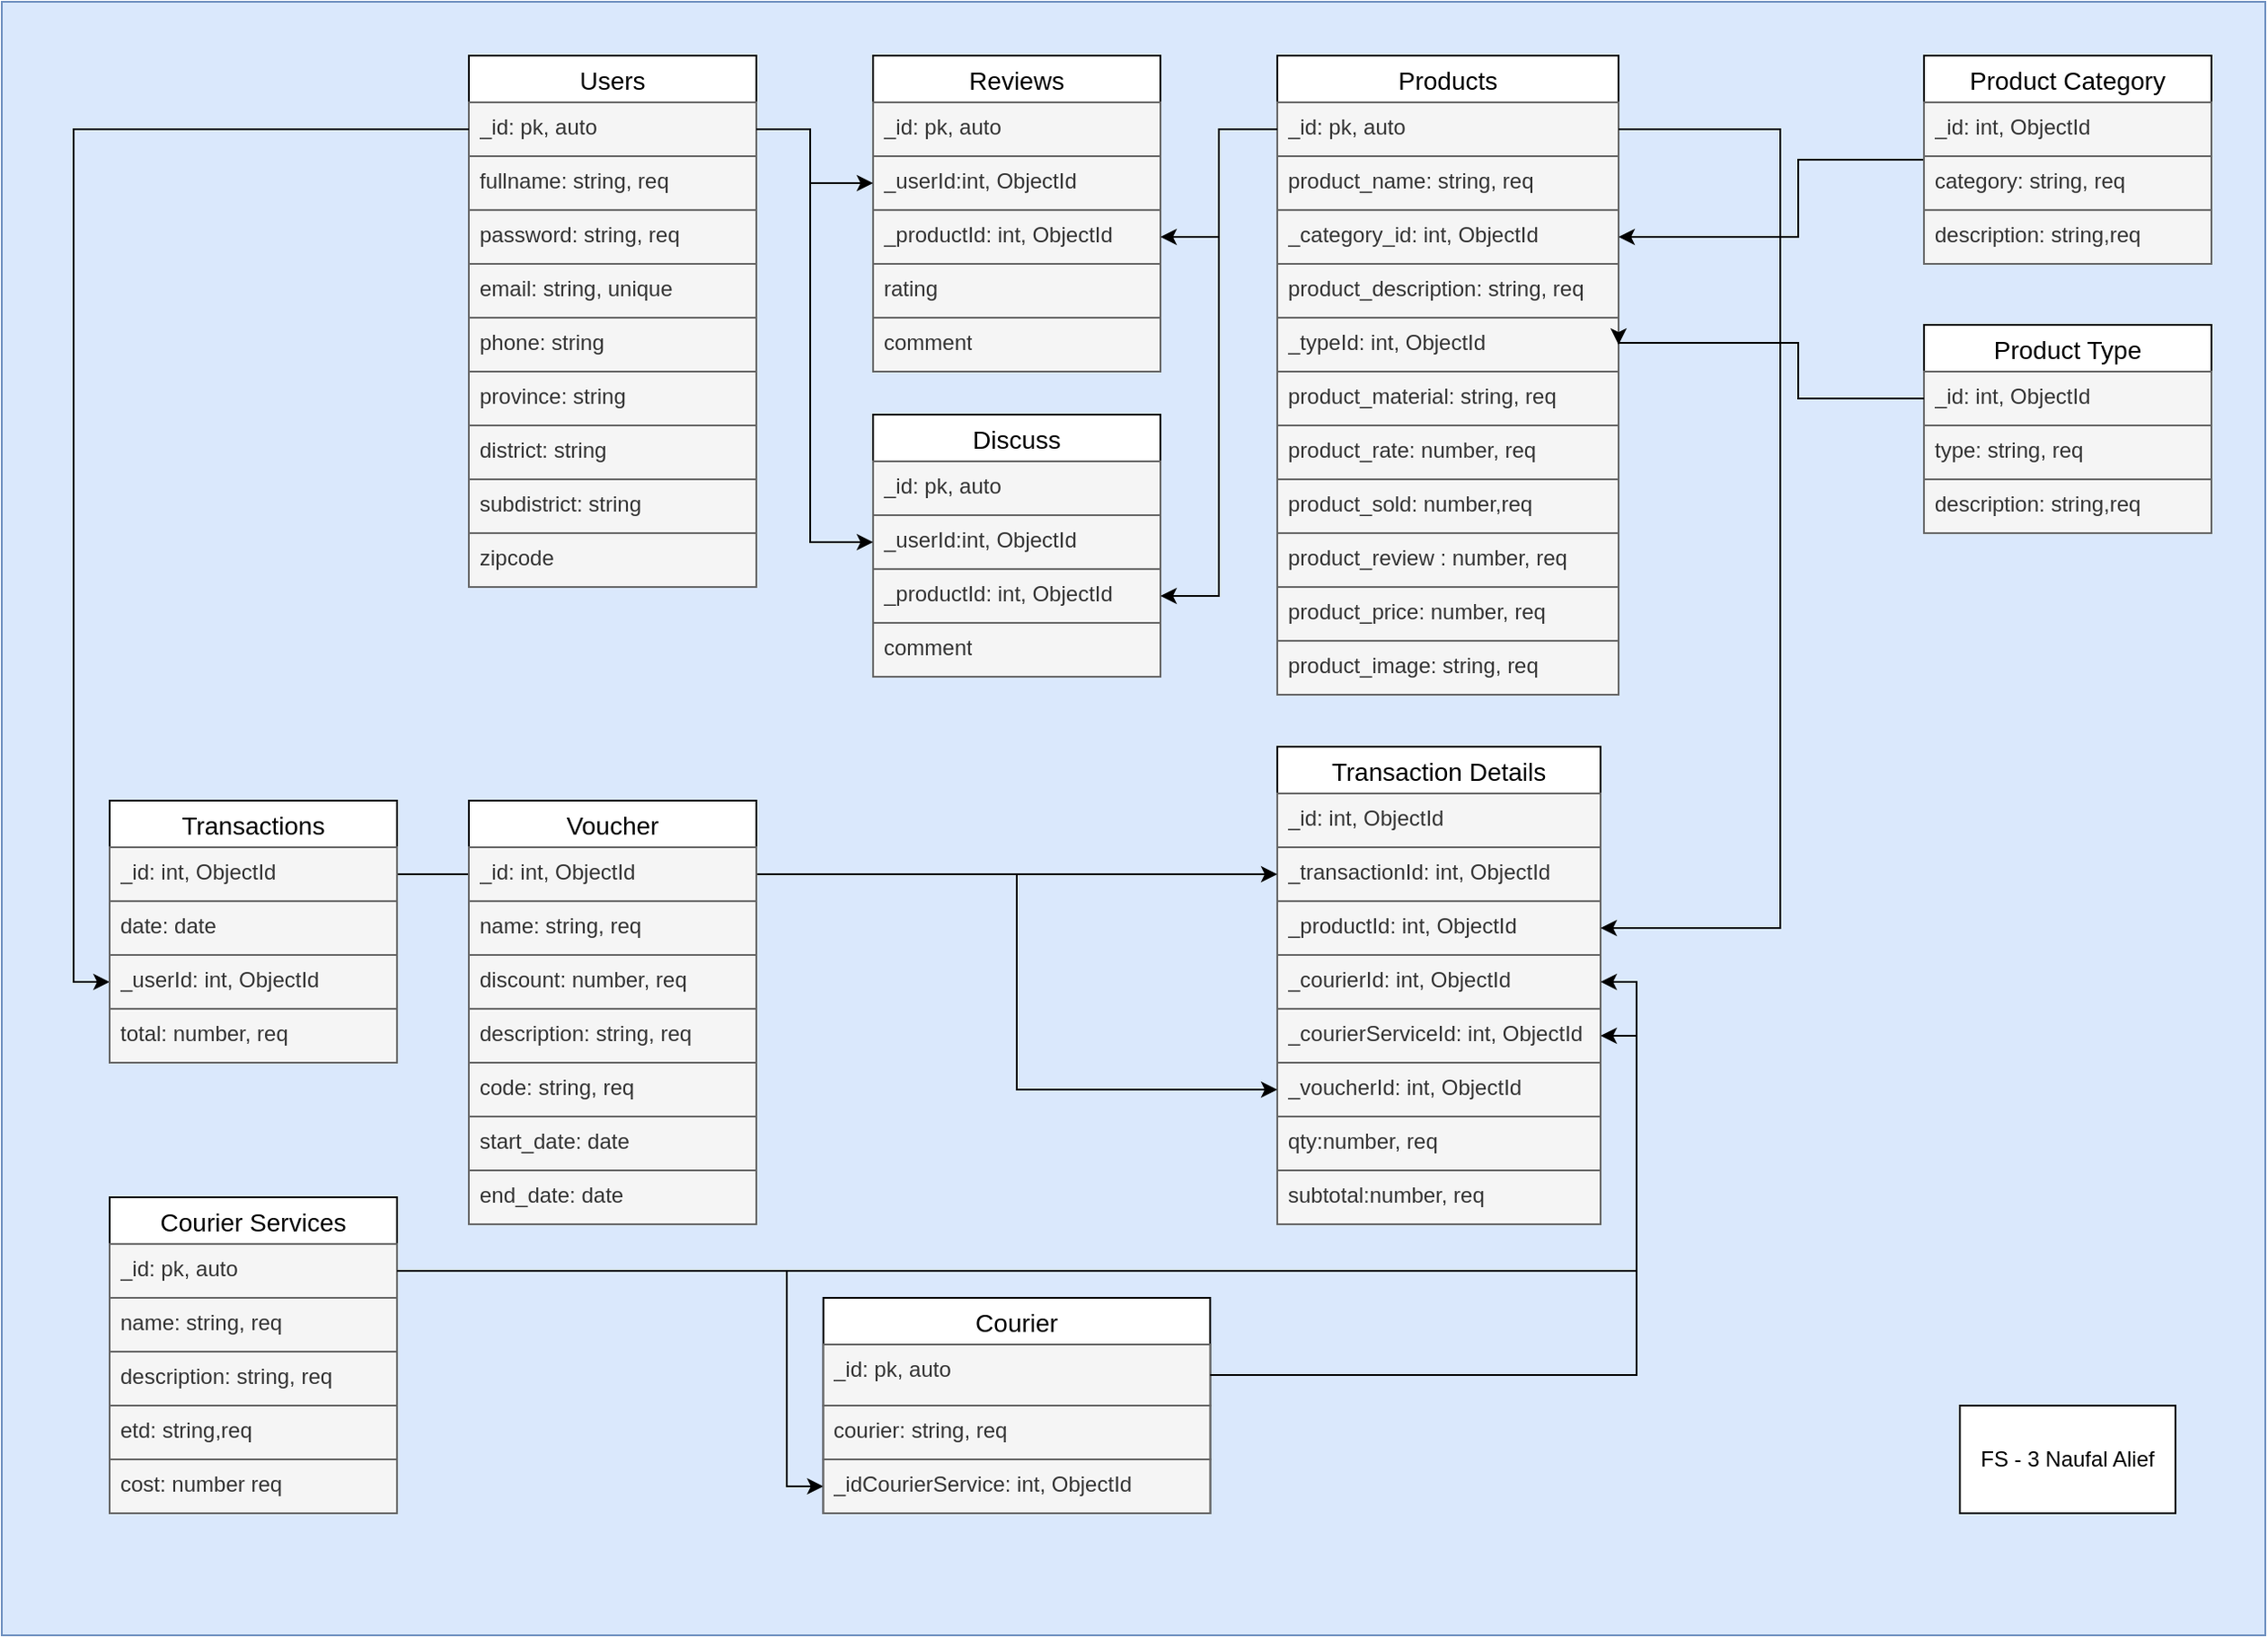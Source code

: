 <mxfile version="22.1.3" type="device">
  <diagram name="Page-1" id="t4lPPtRgDo_9rfqdmDsg">
    <mxGraphModel dx="2218" dy="830" grid="1" gridSize="10" guides="1" tooltips="1" connect="1" arrows="1" fold="1" page="1" pageScale="1" pageWidth="850" pageHeight="1100" math="0" shadow="0">
      <root>
        <mxCell id="0" />
        <mxCell id="1" parent="0" />
        <mxCell id="h_rDjuuO4I_PgZQtsDFV-4" value="" style="rounded=0;whiteSpace=wrap;html=1;fillColor=#dae8fc;strokeColor=#6c8ebf;" parent="1" vertex="1">
          <mxGeometry x="-220" y="10" width="1260" height="910" as="geometry" />
        </mxCell>
        <mxCell id="uAQ3JE1oHATD7uZ8K5fC-1" value="Users" style="swimlane;fontStyle=0;childLayout=stackLayout;horizontal=1;startSize=26;horizontalStack=0;resizeParent=1;resizeParentMax=0;resizeLast=0;collapsible=1;marginBottom=0;align=center;fontSize=14;" parent="1" vertex="1">
          <mxGeometry x="40" y="40" width="160" height="296" as="geometry" />
        </mxCell>
        <mxCell id="uAQ3JE1oHATD7uZ8K5fC-2" value="_id: pk, auto&lt;br&gt;" style="text;strokeColor=#666666;fillColor=#f5f5f5;spacingLeft=4;spacingRight=4;overflow=hidden;rotatable=0;points=[[0,0.5],[1,0.5]];portConstraint=eastwest;fontSize=12;whiteSpace=wrap;html=1;fontColor=#333333;" parent="uAQ3JE1oHATD7uZ8K5fC-1" vertex="1">
          <mxGeometry y="26" width="160" height="30" as="geometry" />
        </mxCell>
        <mxCell id="uAQ3JE1oHATD7uZ8K5fC-3" value="fullname: string, req" style="text;strokeColor=#666666;fillColor=#f5f5f5;spacingLeft=4;spacingRight=4;overflow=hidden;rotatable=0;points=[[0,0.5],[1,0.5]];portConstraint=eastwest;fontSize=12;whiteSpace=wrap;html=1;fontColor=#333333;" parent="uAQ3JE1oHATD7uZ8K5fC-1" vertex="1">
          <mxGeometry y="56" width="160" height="30" as="geometry" />
        </mxCell>
        <mxCell id="uAQ3JE1oHATD7uZ8K5fC-7" value="password: string, req" style="text;strokeColor=#666666;fillColor=#f5f5f5;spacingLeft=4;spacingRight=4;overflow=hidden;rotatable=0;points=[[0,0.5],[1,0.5]];portConstraint=eastwest;fontSize=12;whiteSpace=wrap;html=1;fontColor=#333333;" parent="uAQ3JE1oHATD7uZ8K5fC-1" vertex="1">
          <mxGeometry y="86" width="160" height="30" as="geometry" />
        </mxCell>
        <mxCell id="uAQ3JE1oHATD7uZ8K5fC-5" value="email: string, unique" style="text;strokeColor=#666666;fillColor=#f5f5f5;spacingLeft=4;spacingRight=4;overflow=hidden;rotatable=0;points=[[0,0.5],[1,0.5]];portConstraint=eastwest;fontSize=12;whiteSpace=wrap;html=1;fontColor=#333333;" parent="uAQ3JE1oHATD7uZ8K5fC-1" vertex="1">
          <mxGeometry y="116" width="160" height="30" as="geometry" />
        </mxCell>
        <mxCell id="uAQ3JE1oHATD7uZ8K5fC-6" value="phone: string" style="text;strokeColor=#666666;fillColor=#f5f5f5;spacingLeft=4;spacingRight=4;overflow=hidden;rotatable=0;points=[[0,0.5],[1,0.5]];portConstraint=eastwest;fontSize=12;whiteSpace=wrap;html=1;fontColor=#333333;" parent="uAQ3JE1oHATD7uZ8K5fC-1" vertex="1">
          <mxGeometry y="146" width="160" height="30" as="geometry" />
        </mxCell>
        <mxCell id="uAQ3JE1oHATD7uZ8K5fC-9" value="province: string" style="text;strokeColor=#666666;fillColor=#f5f5f5;spacingLeft=4;spacingRight=4;overflow=hidden;rotatable=0;points=[[0,0.5],[1,0.5]];portConstraint=eastwest;fontSize=12;whiteSpace=wrap;html=1;fontColor=#333333;" parent="uAQ3JE1oHATD7uZ8K5fC-1" vertex="1">
          <mxGeometry y="176" width="160" height="30" as="geometry" />
        </mxCell>
        <mxCell id="uAQ3JE1oHATD7uZ8K5fC-8" value="district: string" style="text;strokeColor=#666666;fillColor=#f5f5f5;spacingLeft=4;spacingRight=4;overflow=hidden;rotatable=0;points=[[0,0.5],[1,0.5]];portConstraint=eastwest;fontSize=12;whiteSpace=wrap;html=1;fontColor=#333333;" parent="uAQ3JE1oHATD7uZ8K5fC-1" vertex="1">
          <mxGeometry y="206" width="160" height="30" as="geometry" />
        </mxCell>
        <mxCell id="uAQ3JE1oHATD7uZ8K5fC-4" value="subdistrict: string" style="text;strokeColor=#666666;fillColor=#f5f5f5;spacingLeft=4;spacingRight=4;overflow=hidden;rotatable=0;points=[[0,0.5],[1,0.5]];portConstraint=eastwest;fontSize=12;whiteSpace=wrap;html=1;fontColor=#333333;" parent="uAQ3JE1oHATD7uZ8K5fC-1" vertex="1">
          <mxGeometry y="236" width="160" height="30" as="geometry" />
        </mxCell>
        <mxCell id="uAQ3JE1oHATD7uZ8K5fC-10" value="zipcode" style="text;strokeColor=#666666;fillColor=#f5f5f5;spacingLeft=4;spacingRight=4;overflow=hidden;rotatable=0;points=[[0,0.5],[1,0.5]];portConstraint=eastwest;fontSize=12;whiteSpace=wrap;html=1;fontColor=#333333;" parent="uAQ3JE1oHATD7uZ8K5fC-1" vertex="1">
          <mxGeometry y="266" width="160" height="30" as="geometry" />
        </mxCell>
        <mxCell id="uAQ3JE1oHATD7uZ8K5fC-11" value="Reviews" style="swimlane;fontStyle=0;childLayout=stackLayout;horizontal=1;startSize=26;horizontalStack=0;resizeParent=1;resizeParentMax=0;resizeLast=0;collapsible=1;marginBottom=0;align=center;fontSize=14;" parent="1" vertex="1">
          <mxGeometry x="265" y="40" width="160" height="176" as="geometry" />
        </mxCell>
        <mxCell id="uAQ3JE1oHATD7uZ8K5fC-12" value="_id: pk, auto" style="text;strokeColor=#666666;fillColor=#f5f5f5;spacingLeft=4;spacingRight=4;overflow=hidden;rotatable=0;points=[[0,0.5],[1,0.5]];portConstraint=eastwest;fontSize=12;whiteSpace=wrap;html=1;fontColor=#333333;" parent="uAQ3JE1oHATD7uZ8K5fC-11" vertex="1">
          <mxGeometry y="26" width="160" height="30" as="geometry" />
        </mxCell>
        <mxCell id="uAQ3JE1oHATD7uZ8K5fC-13" value="_userId:int, ObjectId" style="text;strokeColor=#666666;fillColor=#f5f5f5;spacingLeft=4;spacingRight=4;overflow=hidden;rotatable=0;points=[[0,0.5],[1,0.5]];portConstraint=eastwest;fontSize=12;whiteSpace=wrap;html=1;fontColor=#333333;" parent="uAQ3JE1oHATD7uZ8K5fC-11" vertex="1">
          <mxGeometry y="56" width="160" height="30" as="geometry" />
        </mxCell>
        <mxCell id="uAQ3JE1oHATD7uZ8K5fC-15" value="_productId: int, ObjectId" style="text;strokeColor=#666666;fillColor=#f5f5f5;spacingLeft=4;spacingRight=4;overflow=hidden;rotatable=0;points=[[0,0.5],[1,0.5]];portConstraint=eastwest;fontSize=12;whiteSpace=wrap;html=1;fontColor=#333333;" parent="uAQ3JE1oHATD7uZ8K5fC-11" vertex="1">
          <mxGeometry y="86" width="160" height="30" as="geometry" />
        </mxCell>
        <mxCell id="uAQ3JE1oHATD7uZ8K5fC-14" value="rating" style="text;strokeColor=#666666;fillColor=#f5f5f5;spacingLeft=4;spacingRight=4;overflow=hidden;rotatable=0;points=[[0,0.5],[1,0.5]];portConstraint=eastwest;fontSize=12;whiteSpace=wrap;html=1;fontColor=#333333;" parent="uAQ3JE1oHATD7uZ8K5fC-11" vertex="1">
          <mxGeometry y="116" width="160" height="30" as="geometry" />
        </mxCell>
        <mxCell id="uAQ3JE1oHATD7uZ8K5fC-16" value="comment" style="text;strokeColor=#666666;fillColor=#f5f5f5;spacingLeft=4;spacingRight=4;overflow=hidden;rotatable=0;points=[[0,0.5],[1,0.5]];portConstraint=eastwest;fontSize=12;whiteSpace=wrap;html=1;fontColor=#333333;" parent="uAQ3JE1oHATD7uZ8K5fC-11" vertex="1">
          <mxGeometry y="146" width="160" height="30" as="geometry" />
        </mxCell>
        <mxCell id="uAQ3JE1oHATD7uZ8K5fC-17" style="edgeStyle=orthogonalEdgeStyle;rounded=0;orthogonalLoop=1;jettySize=auto;html=1;entryX=0;entryY=0.5;entryDx=0;entryDy=0;" parent="1" source="uAQ3JE1oHATD7uZ8K5fC-2" target="uAQ3JE1oHATD7uZ8K5fC-13" edge="1">
          <mxGeometry relative="1" as="geometry">
            <Array as="points">
              <mxPoint x="230" y="81" />
              <mxPoint x="230" y="111" />
            </Array>
          </mxGeometry>
        </mxCell>
        <mxCell id="uAQ3JE1oHATD7uZ8K5fC-18" value="Products" style="swimlane;fontStyle=0;childLayout=stackLayout;horizontal=1;startSize=26;horizontalStack=0;resizeParent=1;resizeParentMax=0;resizeLast=0;collapsible=1;marginBottom=0;align=center;fontSize=14;" parent="1" vertex="1">
          <mxGeometry x="490" y="40" width="190" height="356" as="geometry" />
        </mxCell>
        <mxCell id="uAQ3JE1oHATD7uZ8K5fC-19" value="_id: pk, auto&lt;br&gt;" style="text;strokeColor=#666666;fillColor=#f5f5f5;spacingLeft=4;spacingRight=4;overflow=hidden;rotatable=0;points=[[0,0.5],[1,0.5]];portConstraint=eastwest;fontSize=12;whiteSpace=wrap;html=1;fontColor=#333333;" parent="uAQ3JE1oHATD7uZ8K5fC-18" vertex="1">
          <mxGeometry y="26" width="190" height="30" as="geometry" />
        </mxCell>
        <mxCell id="uAQ3JE1oHATD7uZ8K5fC-20" value="product_name: string, req" style="text;strokeColor=#666666;fillColor=#f5f5f5;spacingLeft=4;spacingRight=4;overflow=hidden;rotatable=0;points=[[0,0.5],[1,0.5]];portConstraint=eastwest;fontSize=12;whiteSpace=wrap;html=1;fontColor=#333333;" parent="uAQ3JE1oHATD7uZ8K5fC-18" vertex="1">
          <mxGeometry y="56" width="190" height="30" as="geometry" />
        </mxCell>
        <mxCell id="uAQ3JE1oHATD7uZ8K5fC-21" value="_category_id: int, ObjectId" style="text;strokeColor=#666666;fillColor=#f5f5f5;spacingLeft=4;spacingRight=4;overflow=hidden;rotatable=0;points=[[0,0.5],[1,0.5]];portConstraint=eastwest;fontSize=12;whiteSpace=wrap;html=1;fontColor=#333333;" parent="uAQ3JE1oHATD7uZ8K5fC-18" vertex="1">
          <mxGeometry y="86" width="190" height="30" as="geometry" />
        </mxCell>
        <mxCell id="uAQ3JE1oHATD7uZ8K5fC-22" value="product_description: string, req" style="text;strokeColor=#666666;fillColor=#f5f5f5;spacingLeft=4;spacingRight=4;overflow=hidden;rotatable=0;points=[[0,0.5],[1,0.5]];portConstraint=eastwest;fontSize=12;whiteSpace=wrap;html=1;fontColor=#333333;" parent="uAQ3JE1oHATD7uZ8K5fC-18" vertex="1">
          <mxGeometry y="116" width="190" height="30" as="geometry" />
        </mxCell>
        <mxCell id="uAQ3JE1oHATD7uZ8K5fC-23" value="_typeId: int, ObjectId" style="text;strokeColor=#666666;fillColor=#f5f5f5;spacingLeft=4;spacingRight=4;overflow=hidden;rotatable=0;points=[[0,0.5],[1,0.5]];portConstraint=eastwest;fontSize=12;whiteSpace=wrap;html=1;fontColor=#333333;" parent="uAQ3JE1oHATD7uZ8K5fC-18" vertex="1">
          <mxGeometry y="146" width="190" height="30" as="geometry" />
        </mxCell>
        <mxCell id="uAQ3JE1oHATD7uZ8K5fC-24" value="product_material: string, req" style="text;strokeColor=#666666;fillColor=#f5f5f5;spacingLeft=4;spacingRight=4;overflow=hidden;rotatable=0;points=[[0,0.5],[1,0.5]];portConstraint=eastwest;fontSize=12;whiteSpace=wrap;html=1;fontColor=#333333;" parent="uAQ3JE1oHATD7uZ8K5fC-18" vertex="1">
          <mxGeometry y="176" width="190" height="30" as="geometry" />
        </mxCell>
        <mxCell id="uAQ3JE1oHATD7uZ8K5fC-25" value="product_rate: number, req" style="text;strokeColor=#666666;fillColor=#f5f5f5;spacingLeft=4;spacingRight=4;overflow=hidden;rotatable=0;points=[[0,0.5],[1,0.5]];portConstraint=eastwest;fontSize=12;whiteSpace=wrap;html=1;fontColor=#333333;" parent="uAQ3JE1oHATD7uZ8K5fC-18" vertex="1">
          <mxGeometry y="206" width="190" height="30" as="geometry" />
        </mxCell>
        <mxCell id="uAQ3JE1oHATD7uZ8K5fC-26" value="product_sold: number,req" style="text;strokeColor=#666666;fillColor=#f5f5f5;spacingLeft=4;spacingRight=4;overflow=hidden;rotatable=0;points=[[0,0.5],[1,0.5]];portConstraint=eastwest;fontSize=12;whiteSpace=wrap;html=1;fontColor=#333333;" parent="uAQ3JE1oHATD7uZ8K5fC-18" vertex="1">
          <mxGeometry y="236" width="190" height="30" as="geometry" />
        </mxCell>
        <mxCell id="uAQ3JE1oHATD7uZ8K5fC-27" value="product_review : number, req" style="text;strokeColor=#666666;fillColor=#f5f5f5;spacingLeft=4;spacingRight=4;overflow=hidden;rotatable=0;points=[[0,0.5],[1,0.5]];portConstraint=eastwest;fontSize=12;whiteSpace=wrap;html=1;fontColor=#333333;" parent="uAQ3JE1oHATD7uZ8K5fC-18" vertex="1">
          <mxGeometry y="266" width="190" height="30" as="geometry" />
        </mxCell>
        <mxCell id="uAQ3JE1oHATD7uZ8K5fC-30" value="product_price: number, req" style="text;strokeColor=#666666;fillColor=#f5f5f5;spacingLeft=4;spacingRight=4;overflow=hidden;rotatable=0;points=[[0,0.5],[1,0.5]];portConstraint=eastwest;fontSize=12;whiteSpace=wrap;html=1;fontColor=#333333;" parent="uAQ3JE1oHATD7uZ8K5fC-18" vertex="1">
          <mxGeometry y="296" width="190" height="30" as="geometry" />
        </mxCell>
        <mxCell id="uAQ3JE1oHATD7uZ8K5fC-29" value="product_image: string, req" style="text;strokeColor=#666666;fillColor=#f5f5f5;spacingLeft=4;spacingRight=4;overflow=hidden;rotatable=0;points=[[0,0.5],[1,0.5]];portConstraint=eastwest;fontSize=12;whiteSpace=wrap;html=1;fontColor=#333333;" parent="uAQ3JE1oHATD7uZ8K5fC-18" vertex="1">
          <mxGeometry y="326" width="190" height="30" as="geometry" />
        </mxCell>
        <mxCell id="uAQ3JE1oHATD7uZ8K5fC-31" style="edgeStyle=orthogonalEdgeStyle;rounded=0;orthogonalLoop=1;jettySize=auto;html=1;entryX=1;entryY=0.5;entryDx=0;entryDy=0;" parent="1" source="uAQ3JE1oHATD7uZ8K5fC-19" target="uAQ3JE1oHATD7uZ8K5fC-15" edge="1">
          <mxGeometry relative="1" as="geometry" />
        </mxCell>
        <mxCell id="uAQ3JE1oHATD7uZ8K5fC-32" value="Product Type" style="swimlane;fontStyle=0;childLayout=stackLayout;horizontal=1;startSize=26;horizontalStack=0;resizeParent=1;resizeParentMax=0;resizeLast=0;collapsible=1;marginBottom=0;align=center;fontSize=14;" parent="1" vertex="1">
          <mxGeometry x="850" y="190" width="160" height="116" as="geometry" />
        </mxCell>
        <mxCell id="uAQ3JE1oHATD7uZ8K5fC-33" value="_id: int, ObjectId" style="text;strokeColor=#666666;fillColor=#f5f5f5;spacingLeft=4;spacingRight=4;overflow=hidden;rotatable=0;points=[[0,0.5],[1,0.5]];portConstraint=eastwest;fontSize=12;whiteSpace=wrap;html=1;fontColor=#333333;" parent="uAQ3JE1oHATD7uZ8K5fC-32" vertex="1">
          <mxGeometry y="26" width="160" height="30" as="geometry" />
        </mxCell>
        <mxCell id="uAQ3JE1oHATD7uZ8K5fC-34" value="type: string, req" style="text;strokeColor=#666666;fillColor=#f5f5f5;spacingLeft=4;spacingRight=4;overflow=hidden;rotatable=0;points=[[0,0.5],[1,0.5]];portConstraint=eastwest;fontSize=12;whiteSpace=wrap;html=1;fontColor=#333333;" parent="uAQ3JE1oHATD7uZ8K5fC-32" vertex="1">
          <mxGeometry y="56" width="160" height="30" as="geometry" />
        </mxCell>
        <mxCell id="uAQ3JE1oHATD7uZ8K5fC-35" value="description: string,req" style="text;strokeColor=#666666;fillColor=#f5f5f5;spacingLeft=4;spacingRight=4;overflow=hidden;rotatable=0;points=[[0,0.5],[1,0.5]];portConstraint=eastwest;fontSize=12;whiteSpace=wrap;html=1;fontColor=#333333;" parent="uAQ3JE1oHATD7uZ8K5fC-32" vertex="1">
          <mxGeometry y="86" width="160" height="30" as="geometry" />
        </mxCell>
        <mxCell id="uAQ3JE1oHATD7uZ8K5fC-36" style="edgeStyle=orthogonalEdgeStyle;rounded=0;orthogonalLoop=1;jettySize=auto;html=1;entryX=1;entryY=0.5;entryDx=0;entryDy=0;" parent="1" source="uAQ3JE1oHATD7uZ8K5fC-33" target="uAQ3JE1oHATD7uZ8K5fC-23" edge="1">
          <mxGeometry relative="1" as="geometry">
            <Array as="points">
              <mxPoint x="780" y="231" />
              <mxPoint x="780" y="200" />
              <mxPoint x="680" y="200" />
            </Array>
          </mxGeometry>
        </mxCell>
        <mxCell id="uAQ3JE1oHATD7uZ8K5fC-41" style="edgeStyle=orthogonalEdgeStyle;rounded=0;orthogonalLoop=1;jettySize=auto;html=1;entryX=1;entryY=0.5;entryDx=0;entryDy=0;" parent="1" source="uAQ3JE1oHATD7uZ8K5fC-37" target="uAQ3JE1oHATD7uZ8K5fC-21" edge="1">
          <mxGeometry relative="1" as="geometry">
            <Array as="points">
              <mxPoint x="780" y="98" />
              <mxPoint x="780" y="141" />
            </Array>
          </mxGeometry>
        </mxCell>
        <mxCell id="uAQ3JE1oHATD7uZ8K5fC-37" value="Product Category" style="swimlane;fontStyle=0;childLayout=stackLayout;horizontal=1;startSize=26;horizontalStack=0;resizeParent=1;resizeParentMax=0;resizeLast=0;collapsible=1;marginBottom=0;align=center;fontSize=14;" parent="1" vertex="1">
          <mxGeometry x="850" y="40" width="160" height="116" as="geometry" />
        </mxCell>
        <mxCell id="uAQ3JE1oHATD7uZ8K5fC-38" value="_id: int, ObjectId" style="text;strokeColor=#666666;fillColor=#f5f5f5;spacingLeft=4;spacingRight=4;overflow=hidden;rotatable=0;points=[[0,0.5],[1,0.5]];portConstraint=eastwest;fontSize=12;whiteSpace=wrap;html=1;fontColor=#333333;" parent="uAQ3JE1oHATD7uZ8K5fC-37" vertex="1">
          <mxGeometry y="26" width="160" height="30" as="geometry" />
        </mxCell>
        <mxCell id="uAQ3JE1oHATD7uZ8K5fC-39" value="category: string, req" style="text;strokeColor=#666666;fillColor=#f5f5f5;spacingLeft=4;spacingRight=4;overflow=hidden;rotatable=0;points=[[0,0.5],[1,0.5]];portConstraint=eastwest;fontSize=12;whiteSpace=wrap;html=1;fontColor=#333333;" parent="uAQ3JE1oHATD7uZ8K5fC-37" vertex="1">
          <mxGeometry y="56" width="160" height="30" as="geometry" />
        </mxCell>
        <mxCell id="uAQ3JE1oHATD7uZ8K5fC-40" value="description: string,req" style="text;strokeColor=#666666;fillColor=#f5f5f5;spacingLeft=4;spacingRight=4;overflow=hidden;rotatable=0;points=[[0,0.5],[1,0.5]];portConstraint=eastwest;fontSize=12;whiteSpace=wrap;html=1;fontColor=#333333;" parent="uAQ3JE1oHATD7uZ8K5fC-37" vertex="1">
          <mxGeometry y="86" width="160" height="30" as="geometry" />
        </mxCell>
        <mxCell id="uAQ3JE1oHATD7uZ8K5fC-42" value="Discuss" style="swimlane;fontStyle=0;childLayout=stackLayout;horizontal=1;startSize=26;horizontalStack=0;resizeParent=1;resizeParentMax=0;resizeLast=0;collapsible=1;marginBottom=0;align=center;fontSize=14;" parent="1" vertex="1">
          <mxGeometry x="265" y="240" width="160" height="146" as="geometry" />
        </mxCell>
        <mxCell id="uAQ3JE1oHATD7uZ8K5fC-43" value="_id: pk, auto" style="text;strokeColor=#666666;fillColor=#f5f5f5;spacingLeft=4;spacingRight=4;overflow=hidden;rotatable=0;points=[[0,0.5],[1,0.5]];portConstraint=eastwest;fontSize=12;whiteSpace=wrap;html=1;fontColor=#333333;" parent="uAQ3JE1oHATD7uZ8K5fC-42" vertex="1">
          <mxGeometry y="26" width="160" height="30" as="geometry" />
        </mxCell>
        <mxCell id="uAQ3JE1oHATD7uZ8K5fC-44" value="_userId:int, ObjectId" style="text;strokeColor=#666666;fillColor=#f5f5f5;spacingLeft=4;spacingRight=4;overflow=hidden;rotatable=0;points=[[0,0.5],[1,0.5]];portConstraint=eastwest;fontSize=12;whiteSpace=wrap;html=1;fontColor=#333333;" parent="uAQ3JE1oHATD7uZ8K5fC-42" vertex="1">
          <mxGeometry y="56" width="160" height="30" as="geometry" />
        </mxCell>
        <mxCell id="uAQ3JE1oHATD7uZ8K5fC-45" value="_productId: int, ObjectId" style="text;strokeColor=#666666;fillColor=#f5f5f5;spacingLeft=4;spacingRight=4;overflow=hidden;rotatable=0;points=[[0,0.5],[1,0.5]];portConstraint=eastwest;fontSize=12;whiteSpace=wrap;html=1;fontColor=#333333;" parent="uAQ3JE1oHATD7uZ8K5fC-42" vertex="1">
          <mxGeometry y="86" width="160" height="30" as="geometry" />
        </mxCell>
        <mxCell id="uAQ3JE1oHATD7uZ8K5fC-47" value="comment" style="text;strokeColor=#666666;fillColor=#f5f5f5;spacingLeft=4;spacingRight=4;overflow=hidden;rotatable=0;points=[[0,0.5],[1,0.5]];portConstraint=eastwest;fontSize=12;whiteSpace=wrap;html=1;fontColor=#333333;" parent="uAQ3JE1oHATD7uZ8K5fC-42" vertex="1">
          <mxGeometry y="116" width="160" height="30" as="geometry" />
        </mxCell>
        <mxCell id="uAQ3JE1oHATD7uZ8K5fC-48" style="edgeStyle=orthogonalEdgeStyle;rounded=0;orthogonalLoop=1;jettySize=auto;html=1;entryX=1;entryY=0.5;entryDx=0;entryDy=0;" parent="1" source="uAQ3JE1oHATD7uZ8K5fC-19" target="uAQ3JE1oHATD7uZ8K5fC-45" edge="1">
          <mxGeometry relative="1" as="geometry" />
        </mxCell>
        <mxCell id="uAQ3JE1oHATD7uZ8K5fC-49" style="edgeStyle=orthogonalEdgeStyle;rounded=0;orthogonalLoop=1;jettySize=auto;html=1;entryX=0;entryY=0.5;entryDx=0;entryDy=0;" parent="1" source="uAQ3JE1oHATD7uZ8K5fC-2" target="uAQ3JE1oHATD7uZ8K5fC-44" edge="1">
          <mxGeometry relative="1" as="geometry">
            <Array as="points">
              <mxPoint x="230" y="81" />
              <mxPoint x="230" y="311" />
            </Array>
          </mxGeometry>
        </mxCell>
        <mxCell id="uAQ3JE1oHATD7uZ8K5fC-55" value="Courier Services" style="swimlane;fontStyle=0;childLayout=stackLayout;horizontal=1;startSize=26;horizontalStack=0;resizeParent=1;resizeParentMax=0;resizeLast=0;collapsible=1;marginBottom=0;align=center;fontSize=14;" parent="1" vertex="1">
          <mxGeometry x="-160" y="676" width="160" height="176" as="geometry" />
        </mxCell>
        <mxCell id="uAQ3JE1oHATD7uZ8K5fC-56" value="_id: pk, auto" style="text;strokeColor=#666666;fillColor=#f5f5f5;spacingLeft=4;spacingRight=4;overflow=hidden;rotatable=0;points=[[0,0.5],[1,0.5]];portConstraint=eastwest;fontSize=12;whiteSpace=wrap;html=1;fontColor=#333333;" parent="uAQ3JE1oHATD7uZ8K5fC-55" vertex="1">
          <mxGeometry y="26" width="160" height="30" as="geometry" />
        </mxCell>
        <mxCell id="uAQ3JE1oHATD7uZ8K5fC-57" value="name: string, req" style="text;strokeColor=#666666;fillColor=#f5f5f5;spacingLeft=4;spacingRight=4;overflow=hidden;rotatable=0;points=[[0,0.5],[1,0.5]];portConstraint=eastwest;fontSize=12;whiteSpace=wrap;html=1;fontColor=#333333;" parent="uAQ3JE1oHATD7uZ8K5fC-55" vertex="1">
          <mxGeometry y="56" width="160" height="30" as="geometry" />
        </mxCell>
        <mxCell id="uAQ3JE1oHATD7uZ8K5fC-58" value="description: string, req" style="text;strokeColor=#666666;fillColor=#f5f5f5;spacingLeft=4;spacingRight=4;overflow=hidden;rotatable=0;points=[[0,0.5],[1,0.5]];portConstraint=eastwest;fontSize=12;whiteSpace=wrap;html=1;fontColor=#333333;" parent="uAQ3JE1oHATD7uZ8K5fC-55" vertex="1">
          <mxGeometry y="86" width="160" height="30" as="geometry" />
        </mxCell>
        <mxCell id="uAQ3JE1oHATD7uZ8K5fC-60" value="etd: string,req" style="text;strokeColor=#666666;fillColor=#f5f5f5;spacingLeft=4;spacingRight=4;overflow=hidden;rotatable=0;points=[[0,0.5],[1,0.5]];portConstraint=eastwest;fontSize=12;whiteSpace=wrap;html=1;fontColor=#333333;" parent="uAQ3JE1oHATD7uZ8K5fC-55" vertex="1">
          <mxGeometry y="116" width="160" height="30" as="geometry" />
        </mxCell>
        <mxCell id="uAQ3JE1oHATD7uZ8K5fC-59" value="cost: number req" style="text;strokeColor=#666666;fillColor=#f5f5f5;spacingLeft=4;spacingRight=4;overflow=hidden;rotatable=0;points=[[0,0.5],[1,0.5]];portConstraint=eastwest;fontSize=12;whiteSpace=wrap;html=1;fontColor=#333333;" parent="uAQ3JE1oHATD7uZ8K5fC-55" vertex="1">
          <mxGeometry y="146" width="160" height="30" as="geometry" />
        </mxCell>
        <mxCell id="uAQ3JE1oHATD7uZ8K5fC-61" style="edgeStyle=orthogonalEdgeStyle;rounded=0;orthogonalLoop=1;jettySize=auto;html=1;" parent="1" source="uAQ3JE1oHATD7uZ8K5fC-56" target="uAQ3JE1oHATD7uZ8K5fC-53" edge="1">
          <mxGeometry relative="1" as="geometry">
            <Array as="points">
              <mxPoint x="217" y="717" />
              <mxPoint x="217" y="837" />
            </Array>
          </mxGeometry>
        </mxCell>
        <mxCell id="uAQ3JE1oHATD7uZ8K5fC-66" value="Transaction Details" style="swimlane;fontStyle=0;childLayout=stackLayout;horizontal=1;startSize=26;horizontalStack=0;resizeParent=1;resizeParentMax=0;resizeLast=0;collapsible=1;marginBottom=0;align=center;fontSize=14;" parent="1" vertex="1">
          <mxGeometry x="490" y="425" width="180" height="266" as="geometry" />
        </mxCell>
        <mxCell id="uAQ3JE1oHATD7uZ8K5fC-67" value="_id: int, ObjectId" style="text;strokeColor=#666666;fillColor=#f5f5f5;spacingLeft=4;spacingRight=4;overflow=hidden;rotatable=0;points=[[0,0.5],[1,0.5]];portConstraint=eastwest;fontSize=12;whiteSpace=wrap;html=1;fontColor=#333333;" parent="uAQ3JE1oHATD7uZ8K5fC-66" vertex="1">
          <mxGeometry y="26" width="180" height="30" as="geometry" />
        </mxCell>
        <mxCell id="uAQ3JE1oHATD7uZ8K5fC-68" value="_transactionId: int, ObjectId" style="text;strokeColor=#666666;fillColor=#f5f5f5;spacingLeft=4;spacingRight=4;overflow=hidden;rotatable=0;points=[[0,0.5],[1,0.5]];portConstraint=eastwest;fontSize=12;whiteSpace=wrap;html=1;fontColor=#333333;" parent="uAQ3JE1oHATD7uZ8K5fC-66" vertex="1">
          <mxGeometry y="56" width="180" height="30" as="geometry" />
        </mxCell>
        <mxCell id="uAQ3JE1oHATD7uZ8K5fC-69" value="_productId: int, ObjectId" style="text;strokeColor=#666666;fillColor=#f5f5f5;spacingLeft=4;spacingRight=4;overflow=hidden;rotatable=0;points=[[0,0.5],[1,0.5]];portConstraint=eastwest;fontSize=12;whiteSpace=wrap;html=1;fontColor=#333333;" parent="uAQ3JE1oHATD7uZ8K5fC-66" vertex="1">
          <mxGeometry y="86" width="180" height="30" as="geometry" />
        </mxCell>
        <mxCell id="uAQ3JE1oHATD7uZ8K5fC-71" value="_courierId: int, ObjectId" style="text;strokeColor=#666666;fillColor=#f5f5f5;spacingLeft=4;spacingRight=4;overflow=hidden;rotatable=0;points=[[0,0.5],[1,0.5]];portConstraint=eastwest;fontSize=12;whiteSpace=wrap;html=1;fontColor=#333333;" parent="uAQ3JE1oHATD7uZ8K5fC-66" vertex="1">
          <mxGeometry y="116" width="180" height="30" as="geometry" />
        </mxCell>
        <mxCell id="uAQ3JE1oHATD7uZ8K5fC-77" value="_courierServiceId: int, ObjectId" style="text;strokeColor=#666666;fillColor=#f5f5f5;spacingLeft=4;spacingRight=4;overflow=hidden;rotatable=0;points=[[0,0.5],[1,0.5]];portConstraint=eastwest;fontSize=12;whiteSpace=wrap;html=1;fontColor=#333333;" parent="uAQ3JE1oHATD7uZ8K5fC-66" vertex="1">
          <mxGeometry y="146" width="180" height="30" as="geometry" />
        </mxCell>
        <mxCell id="Mzy50ePfFdm19m5pvFvc-16" value="_voucherId: int, ObjectId" style="text;strokeColor=#666666;fillColor=#f5f5f5;spacingLeft=4;spacingRight=4;overflow=hidden;rotatable=0;points=[[0,0.5],[1,0.5]];portConstraint=eastwest;fontSize=12;whiteSpace=wrap;html=1;fontColor=#333333;" parent="uAQ3JE1oHATD7uZ8K5fC-66" vertex="1">
          <mxGeometry y="176" width="180" height="30" as="geometry" />
        </mxCell>
        <mxCell id="h_rDjuuO4I_PgZQtsDFV-1" value="qty:number, req" style="text;strokeColor=#666666;fillColor=#f5f5f5;spacingLeft=4;spacingRight=4;overflow=hidden;rotatable=0;points=[[0,0.5],[1,0.5]];portConstraint=eastwest;fontSize=12;whiteSpace=wrap;html=1;fontColor=#333333;" parent="uAQ3JE1oHATD7uZ8K5fC-66" vertex="1">
          <mxGeometry y="206" width="180" height="30" as="geometry" />
        </mxCell>
        <mxCell id="h_rDjuuO4I_PgZQtsDFV-2" value="subtotal:number, req" style="text;strokeColor=#666666;fillColor=#f5f5f5;spacingLeft=4;spacingRight=4;overflow=hidden;rotatable=0;points=[[0,0.5],[1,0.5]];portConstraint=eastwest;fontSize=12;whiteSpace=wrap;html=1;fontColor=#333333;" parent="uAQ3JE1oHATD7uZ8K5fC-66" vertex="1">
          <mxGeometry y="236" width="180" height="30" as="geometry" />
        </mxCell>
        <mxCell id="h_rDjuuO4I_PgZQtsDFV-5" value="FS - 3 Naufal Alief" style="rounded=0;whiteSpace=wrap;html=1;" parent="1" vertex="1">
          <mxGeometry x="870" y="792" width="120" height="60" as="geometry" />
        </mxCell>
        <mxCell id="uAQ3JE1oHATD7uZ8K5fC-50" value="Courier" style="swimlane;fontStyle=0;childLayout=stackLayout;horizontal=1;startSize=26;horizontalStack=0;resizeParent=1;resizeParentMax=0;resizeLast=0;collapsible=1;marginBottom=0;align=center;fontSize=14;" parent="1" vertex="1">
          <mxGeometry x="237.34" y="732" width="215.33" height="120" as="geometry" />
        </mxCell>
        <mxCell id="uAQ3JE1oHATD7uZ8K5fC-51" value="_id: pk, auto" style="text;strokeColor=#666666;fillColor=#f5f5f5;spacingLeft=4;spacingRight=4;overflow=hidden;rotatable=0;points=[[0,0.5],[1,0.5]];portConstraint=eastwest;fontSize=12;whiteSpace=wrap;html=1;fontColor=#333333;" parent="uAQ3JE1oHATD7uZ8K5fC-50" vertex="1">
          <mxGeometry y="26" width="215.33" height="34" as="geometry" />
        </mxCell>
        <mxCell id="uAQ3JE1oHATD7uZ8K5fC-52" value="courier: string, req" style="text;strokeColor=#666666;fillColor=#f5f5f5;spacingLeft=4;spacingRight=4;overflow=hidden;rotatable=0;points=[[0,0.5],[1,0.5]];portConstraint=eastwest;fontSize=12;whiteSpace=wrap;html=1;fontColor=#333333;" parent="uAQ3JE1oHATD7uZ8K5fC-50" vertex="1">
          <mxGeometry y="60" width="215.33" height="30" as="geometry" />
        </mxCell>
        <mxCell id="uAQ3JE1oHATD7uZ8K5fC-53" value="_idCourierService: int, ObjectId" style="text;strokeColor=#666666;fillColor=#f5f5f5;spacingLeft=4;spacingRight=4;overflow=hidden;rotatable=0;points=[[0,0.5],[1,0.5]];portConstraint=eastwest;fontSize=12;whiteSpace=wrap;html=1;fontColor=#333333;" parent="uAQ3JE1oHATD7uZ8K5fC-50" vertex="1">
          <mxGeometry y="90" width="215.33" height="30" as="geometry" />
        </mxCell>
        <mxCell id="Mzy50ePfFdm19m5pvFvc-25" style="edgeStyle=orthogonalEdgeStyle;rounded=0;orthogonalLoop=1;jettySize=auto;html=1;entryX=0;entryY=0.5;entryDx=0;entryDy=0;" parent="1" source="uAQ3JE1oHATD7uZ8K5fC-2" target="uAQ3JE1oHATD7uZ8K5fC-65" edge="1">
          <mxGeometry relative="1" as="geometry" />
        </mxCell>
        <mxCell id="Mzy50ePfFdm19m5pvFvc-28" style="edgeStyle=orthogonalEdgeStyle;rounded=0;orthogonalLoop=1;jettySize=auto;html=1;entryX=0;entryY=0.5;entryDx=0;entryDy=0;" parent="1" source="uAQ3JE1oHATD7uZ8K5fC-63" target="uAQ3JE1oHATD7uZ8K5fC-68" edge="1">
          <mxGeometry relative="1" as="geometry" />
        </mxCell>
        <mxCell id="Mzy50ePfFdm19m5pvFvc-29" style="edgeStyle=orthogonalEdgeStyle;rounded=0;orthogonalLoop=1;jettySize=auto;html=1;" parent="1" source="uAQ3JE1oHATD7uZ8K5fC-19" target="uAQ3JE1oHATD7uZ8K5fC-69" edge="1">
          <mxGeometry relative="1" as="geometry">
            <Array as="points">
              <mxPoint x="770" y="81" />
              <mxPoint x="770" y="526" />
            </Array>
          </mxGeometry>
        </mxCell>
        <mxCell id="Mzy50ePfFdm19m5pvFvc-30" style="edgeStyle=orthogonalEdgeStyle;rounded=0;orthogonalLoop=1;jettySize=auto;html=1;entryX=1;entryY=0.5;entryDx=0;entryDy=0;" parent="1" source="uAQ3JE1oHATD7uZ8K5fC-51" target="uAQ3JE1oHATD7uZ8K5fC-71" edge="1">
          <mxGeometry relative="1" as="geometry" />
        </mxCell>
        <mxCell id="Mzy50ePfFdm19m5pvFvc-32" style="edgeStyle=orthogonalEdgeStyle;rounded=0;orthogonalLoop=1;jettySize=auto;html=1;entryX=1;entryY=0.5;entryDx=0;entryDy=0;" parent="1" source="uAQ3JE1oHATD7uZ8K5fC-56" target="uAQ3JE1oHATD7uZ8K5fC-77" edge="1">
          <mxGeometry relative="1" as="geometry">
            <Array as="points">
              <mxPoint x="690" y="717" />
              <mxPoint x="690" y="586" />
            </Array>
          </mxGeometry>
        </mxCell>
        <mxCell id="Mzy50ePfFdm19m5pvFvc-34" style="edgeStyle=orthogonalEdgeStyle;rounded=0;orthogonalLoop=1;jettySize=auto;html=1;entryX=0;entryY=0.5;entryDx=0;entryDy=0;" parent="1" source="Mzy50ePfFdm19m5pvFvc-2" target="Mzy50ePfFdm19m5pvFvc-16" edge="1">
          <mxGeometry relative="1" as="geometry" />
        </mxCell>
        <mxCell id="uAQ3JE1oHATD7uZ8K5fC-62" value="Transactions" style="swimlane;fontStyle=0;childLayout=stackLayout;horizontal=1;startSize=26;horizontalStack=0;resizeParent=1;resizeParentMax=0;resizeLast=0;collapsible=1;marginBottom=0;align=center;fontSize=14;" parent="1" vertex="1">
          <mxGeometry x="-160" y="455" width="160" height="146" as="geometry" />
        </mxCell>
        <mxCell id="uAQ3JE1oHATD7uZ8K5fC-63" value="_id: int, ObjectId" style="text;strokeColor=#666666;fillColor=#f5f5f5;spacingLeft=4;spacingRight=4;overflow=hidden;rotatable=0;points=[[0,0.5],[1,0.5]];portConstraint=eastwest;fontSize=12;whiteSpace=wrap;html=1;fontColor=#333333;" parent="uAQ3JE1oHATD7uZ8K5fC-62" vertex="1">
          <mxGeometry y="26" width="160" height="30" as="geometry" />
        </mxCell>
        <mxCell id="uAQ3JE1oHATD7uZ8K5fC-64" value="date: date" style="text;strokeColor=#666666;fillColor=#f5f5f5;spacingLeft=4;spacingRight=4;overflow=hidden;rotatable=0;points=[[0,0.5],[1,0.5]];portConstraint=eastwest;fontSize=12;whiteSpace=wrap;html=1;fontColor=#333333;" parent="uAQ3JE1oHATD7uZ8K5fC-62" vertex="1">
          <mxGeometry y="56" width="160" height="30" as="geometry" />
        </mxCell>
        <mxCell id="uAQ3JE1oHATD7uZ8K5fC-65" value="_userId: int, ObjectId" style="text;strokeColor=#666666;fillColor=#f5f5f5;spacingLeft=4;spacingRight=4;overflow=hidden;rotatable=0;points=[[0,0.5],[1,0.5]];portConstraint=eastwest;fontSize=12;whiteSpace=wrap;html=1;fontColor=#333333;" parent="uAQ3JE1oHATD7uZ8K5fC-62" vertex="1">
          <mxGeometry y="86" width="160" height="30" as="geometry" />
        </mxCell>
        <mxCell id="Mzy50ePfFdm19m5pvFvc-14" value="total: number, req" style="text;strokeColor=#666666;fillColor=#f5f5f5;spacingLeft=4;spacingRight=4;overflow=hidden;rotatable=0;points=[[0,0.5],[1,0.5]];portConstraint=eastwest;fontSize=12;whiteSpace=wrap;html=1;fontColor=#333333;" parent="uAQ3JE1oHATD7uZ8K5fC-62" vertex="1">
          <mxGeometry y="116" width="160" height="30" as="geometry" />
        </mxCell>
        <mxCell id="Mzy50ePfFdm19m5pvFvc-1" value="Voucher" style="swimlane;fontStyle=0;childLayout=stackLayout;horizontal=1;startSize=26;horizontalStack=0;resizeParent=1;resizeParentMax=0;resizeLast=0;collapsible=1;marginBottom=0;align=center;fontSize=14;" parent="1" vertex="1">
          <mxGeometry x="40" y="455" width="160" height="236" as="geometry" />
        </mxCell>
        <mxCell id="Mzy50ePfFdm19m5pvFvc-2" value="_id: int, ObjectId" style="text;strokeColor=#666666;fillColor=#f5f5f5;spacingLeft=4;spacingRight=4;overflow=hidden;rotatable=0;points=[[0,0.5],[1,0.5]];portConstraint=eastwest;fontSize=12;whiteSpace=wrap;html=1;fontColor=#333333;" parent="Mzy50ePfFdm19m5pvFvc-1" vertex="1">
          <mxGeometry y="26" width="160" height="30" as="geometry" />
        </mxCell>
        <mxCell id="Mzy50ePfFdm19m5pvFvc-3" value="name: string, req" style="text;strokeColor=#666666;fillColor=#f5f5f5;spacingLeft=4;spacingRight=4;overflow=hidden;rotatable=0;points=[[0,0.5],[1,0.5]];portConstraint=eastwest;fontSize=12;whiteSpace=wrap;html=1;fontColor=#333333;align=left;" parent="Mzy50ePfFdm19m5pvFvc-1" vertex="1">
          <mxGeometry y="56" width="160" height="30" as="geometry" />
        </mxCell>
        <mxCell id="Mzy50ePfFdm19m5pvFvc-4" value="discount: number, req" style="text;strokeColor=#666666;fillColor=#f5f5f5;spacingLeft=4;spacingRight=4;overflow=hidden;rotatable=0;points=[[0,0.5],[1,0.5]];portConstraint=eastwest;fontSize=12;whiteSpace=wrap;html=1;fontColor=#333333;" parent="Mzy50ePfFdm19m5pvFvc-1" vertex="1">
          <mxGeometry y="86" width="160" height="30" as="geometry" />
        </mxCell>
        <mxCell id="Mzy50ePfFdm19m5pvFvc-5" value="description: string, req" style="text;strokeColor=#666666;fillColor=#f5f5f5;spacingLeft=4;spacingRight=4;overflow=hidden;rotatable=0;points=[[0,0.5],[1,0.5]];portConstraint=eastwest;fontSize=12;whiteSpace=wrap;html=1;fontColor=#333333;" parent="Mzy50ePfFdm19m5pvFvc-1" vertex="1">
          <mxGeometry y="116" width="160" height="30" as="geometry" />
        </mxCell>
        <mxCell id="SbF2yLwSvroT4Qy_b-gy-1" value="code: string, req" style="text;strokeColor=#666666;fillColor=#f5f5f5;spacingLeft=4;spacingRight=4;overflow=hidden;rotatable=0;points=[[0,0.5],[1,0.5]];portConstraint=eastwest;fontSize=12;whiteSpace=wrap;html=1;fontColor=#333333;" parent="Mzy50ePfFdm19m5pvFvc-1" vertex="1">
          <mxGeometry y="146" width="160" height="30" as="geometry" />
        </mxCell>
        <mxCell id="Mzy50ePfFdm19m5pvFvc-6" value="start_date: date" style="text;strokeColor=#666666;fillColor=#f5f5f5;spacingLeft=4;spacingRight=4;overflow=hidden;rotatable=0;points=[[0,0.5],[1,0.5]];portConstraint=eastwest;fontSize=12;whiteSpace=wrap;html=1;fontColor=#333333;" parent="Mzy50ePfFdm19m5pvFvc-1" vertex="1">
          <mxGeometry y="176" width="160" height="30" as="geometry" />
        </mxCell>
        <mxCell id="Mzy50ePfFdm19m5pvFvc-13" value="end_date: date" style="text;strokeColor=#666666;fillColor=#f5f5f5;spacingLeft=4;spacingRight=4;overflow=hidden;rotatable=0;points=[[0,0.5],[1,0.5]];portConstraint=eastwest;fontSize=12;whiteSpace=wrap;html=1;fontColor=#333333;" parent="Mzy50ePfFdm19m5pvFvc-1" vertex="1">
          <mxGeometry y="206" width="160" height="30" as="geometry" />
        </mxCell>
      </root>
    </mxGraphModel>
  </diagram>
</mxfile>

